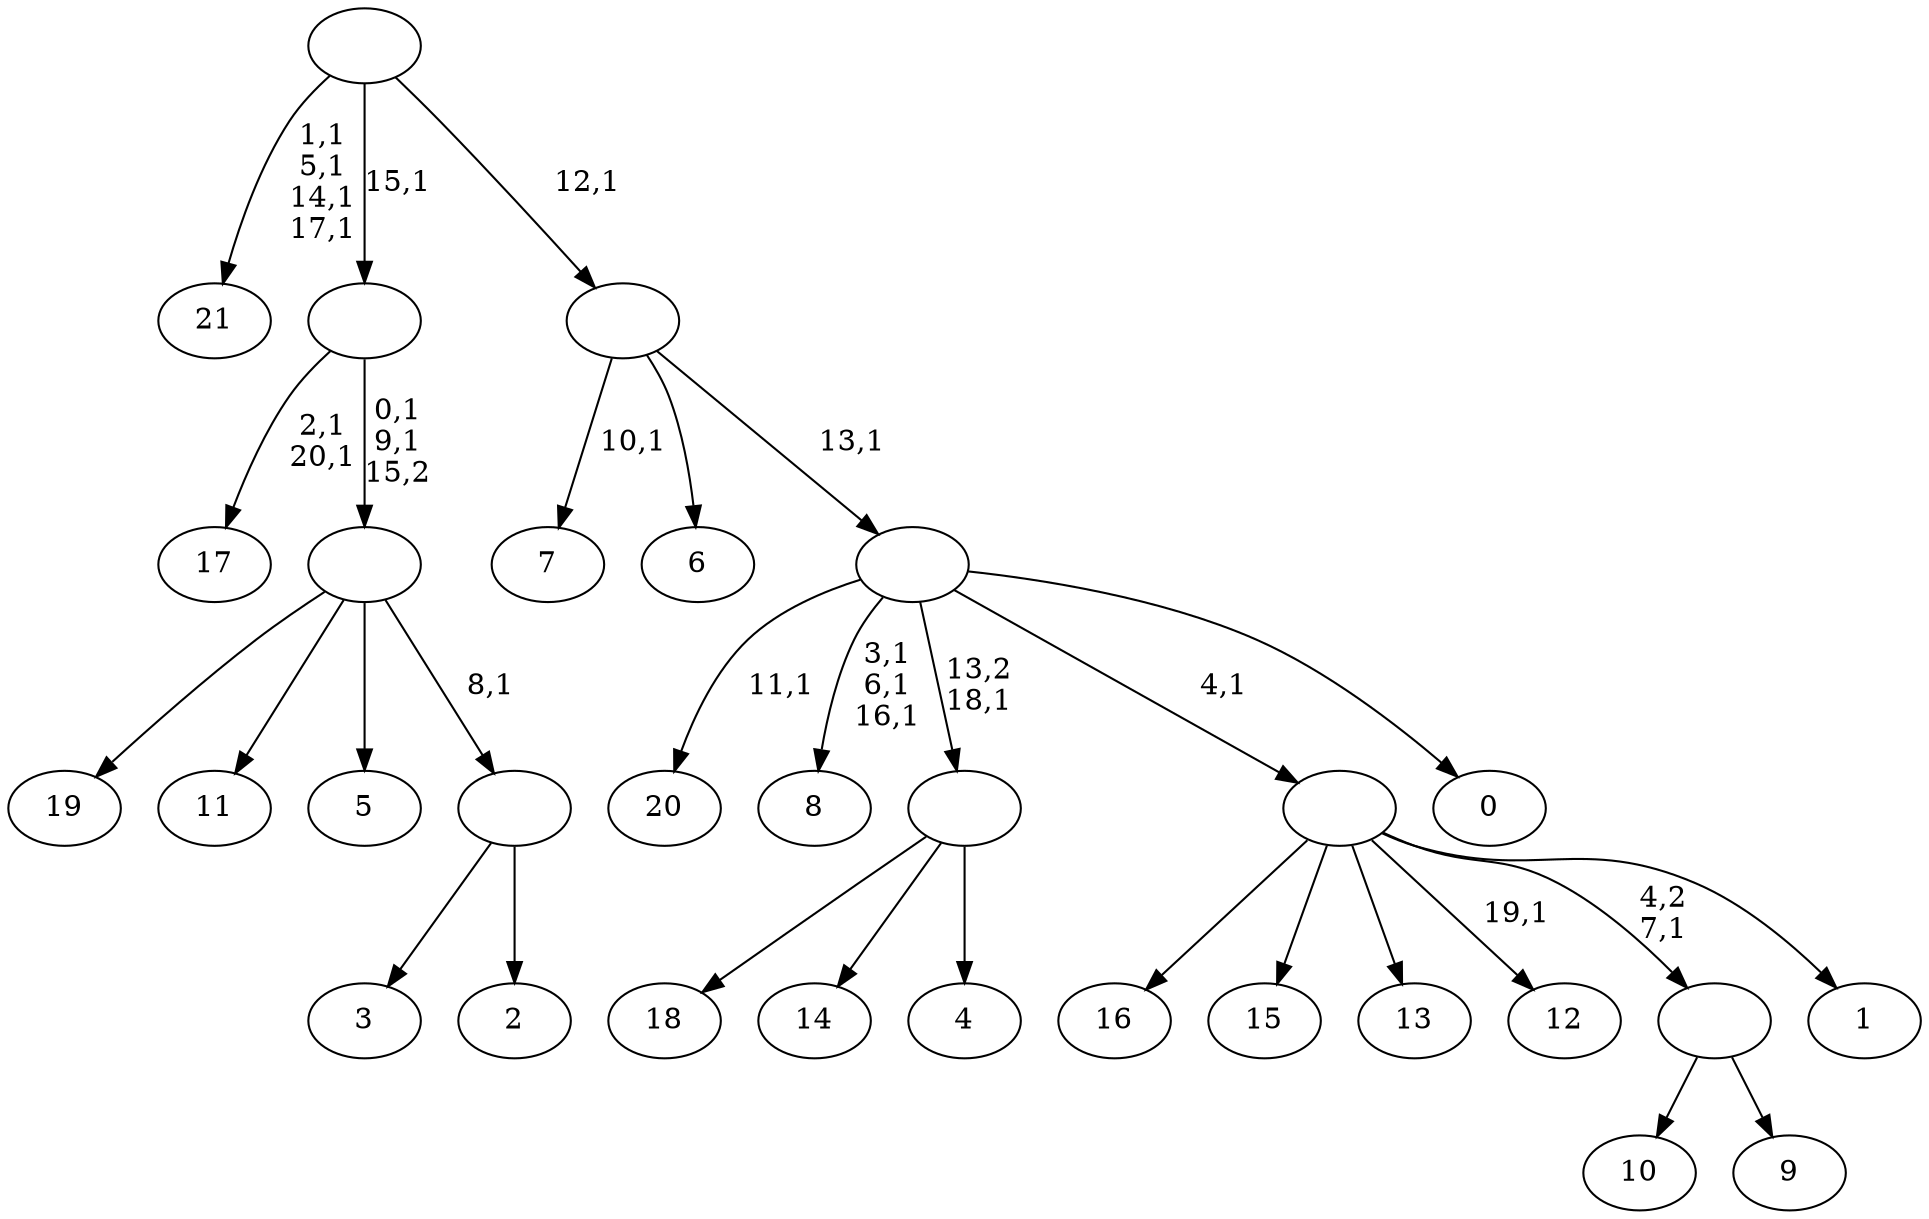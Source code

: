 digraph T {
	43 [label="21"]
	38 [label="20"]
	36 [label="19"]
	35 [label="18"]
	34 [label="17"]
	31 [label="16"]
	30 [label="15"]
	29 [label="14"]
	28 [label="13"]
	27 [label="12"]
	25 [label="11"]
	24 [label="10"]
	23 [label="9"]
	22 [label=""]
	21 [label="8"]
	17 [label="7"]
	15 [label="6"]
	14 [label="5"]
	13 [label="4"]
	12 [label=""]
	11 [label="3"]
	10 [label="2"]
	9 [label=""]
	8 [label=""]
	6 [label=""]
	5 [label="1"]
	4 [label=""]
	3 [label="0"]
	2 [label=""]
	1 [label=""]
	0 [label=""]
	22 -> 24 [label=""]
	22 -> 23 [label=""]
	12 -> 35 [label=""]
	12 -> 29 [label=""]
	12 -> 13 [label=""]
	9 -> 11 [label=""]
	9 -> 10 [label=""]
	8 -> 36 [label=""]
	8 -> 25 [label=""]
	8 -> 14 [label=""]
	8 -> 9 [label="8,1"]
	6 -> 8 [label="0,1\n9,1\n15,2"]
	6 -> 34 [label="2,1\n20,1"]
	4 -> 27 [label="19,1"]
	4 -> 31 [label=""]
	4 -> 30 [label=""]
	4 -> 28 [label=""]
	4 -> 22 [label="4,2\n7,1"]
	4 -> 5 [label=""]
	2 -> 21 [label="3,1\n6,1\n16,1"]
	2 -> 38 [label="11,1"]
	2 -> 12 [label="13,2\n18,1"]
	2 -> 4 [label="4,1"]
	2 -> 3 [label=""]
	1 -> 17 [label="10,1"]
	1 -> 15 [label=""]
	1 -> 2 [label="13,1"]
	0 -> 43 [label="1,1\n5,1\n14,1\n17,1"]
	0 -> 6 [label="15,1"]
	0 -> 1 [label="12,1"]
}
